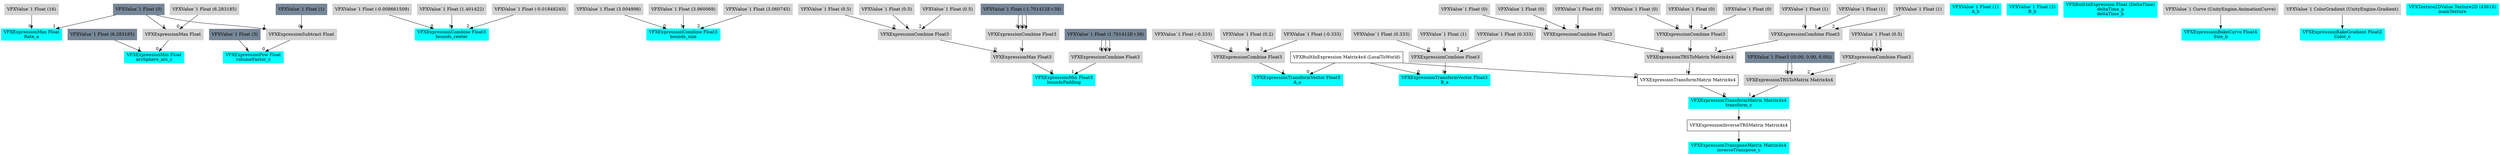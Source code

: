 digraph G {
node0 [shape="box" color="cyan" style="filled" label="VFXExpressionMax Float
Rate_a"]
node1 [shape="box" color="lightgray" style="filled" label="VFXValue`1 Float (16)"]
node2 [shape="box" color="lightslategray" style="filled" label="VFXValue`1 Float (0)"]
node3 [shape="box" color="cyan" style="filled" label="VFXExpressionCombine Float3
bounds_center"]
node4 [shape="box" color="lightgray" style="filled" label="VFXValue`1 Float (-0.008661509)"]
node5 [shape="box" color="lightgray" style="filled" label="VFXValue`1 Float (1.401422)"]
node6 [shape="box" color="lightgray" style="filled" label="VFXValue`1 Float (-0.01848245)"]
node7 [shape="box" color="cyan" style="filled" label="VFXExpressionCombine Float3
bounds_size"]
node8 [shape="box" color="lightgray" style="filled" label="VFXValue`1 Float (3.004998)"]
node9 [shape="box" color="lightgray" style="filled" label="VFXValue`1 Float (3.960069)"]
node10 [shape="box" color="lightgray" style="filled" label="VFXValue`1 Float (3.060745)"]
node11 [shape="box" color="cyan" style="filled" label="VFXExpressionMin Float3
boundsPadding"]
node12 [shape="box" color="lightgray" style="filled" label="VFXExpressionMax Float3"]
node13 [shape="box" color="lightgray" style="filled" label="VFXExpressionCombine Float3"]
node14 [shape="box" color="lightgray" style="filled" label="VFXValue`1 Float (0.5)"]
node15 [shape="box" color="lightgray" style="filled" label="VFXValue`1 Float (0.5)"]
node16 [shape="box" color="lightgray" style="filled" label="VFXValue`1 Float (0.5)"]
node17 [shape="box" color="lightgray" style="filled" label="VFXExpressionCombine Float3"]
node18 [shape="box" color="lightslategray" style="filled" label="VFXValue`1 Float (-1.701412E+38)"]
node19 [shape="box" color="lightgray" style="filled" label="VFXExpressionCombine Float3"]
node20 [shape="box" color="lightslategray" style="filled" label="VFXValue`1 Float (1.701412E+38)"]
node21 [shape="box" color="cyan" style="filled" label="VFXExpressionTransformVector Float3
A_a"]
node22 [shape="box" label="VFXBuiltInExpression Matrix4x4 (LocalToWorld)"]
node23 [shape="box" color="lightgray" style="filled" label="VFXExpressionCombine Float3"]
node24 [shape="box" color="lightgray" style="filled" label="VFXValue`1 Float (-0.333)"]
node25 [shape="box" color="lightgray" style="filled" label="VFXValue`1 Float (0.2)"]
node26 [shape="box" color="lightgray" style="filled" label="VFXValue`1 Float (-0.333)"]
node27 [shape="box" color="cyan" style="filled" label="VFXExpressionTransformVector Float3
B_a"]
node28 [shape="box" color="lightgray" style="filled" label="VFXExpressionCombine Float3"]
node29 [shape="box" color="lightgray" style="filled" label="VFXValue`1 Float (0.333)"]
node30 [shape="box" color="lightgray" style="filled" label="VFXValue`1 Float (1)"]
node31 [shape="box" color="lightgray" style="filled" label="VFXValue`1 Float (0.333)"]
node32 [shape="box" color="cyan" style="filled" label="VFXValue`1 Float (1)
A_b"]
node33 [shape="box" color="cyan" style="filled" label="VFXValue`1 Float (3)
B_b"]
node34 [shape="box" color="cyan" style="filled" label="VFXExpressionMin Float
arcSphere_arc_c"]
node35 [shape="box" color="lightgray" style="filled" label="VFXExpressionMax Float"]
node36 [shape="box" color="lightgray" style="filled" label="VFXValue`1 Float (6.283185)"]
node37 [shape="box" color="lightslategray" style="filled" label="VFXValue`1 Float (6.283185)"]
node38 [shape="box" color="cyan" style="filled" label="VFXExpressionTransformMatrix Matrix4x4
transform_c"]
node39 [shape="box" label="VFXExpressionTransformMatrix Matrix4x4"]
node40 [shape="box" color="lightgray" style="filled" label="VFXExpressionTRSToMatrix Matrix4x4"]
node41 [shape="box" color="lightgray" style="filled" label="VFXExpressionCombine Float3"]
node42 [shape="box" color="lightgray" style="filled" label="VFXValue`1 Float (0)"]
node43 [shape="box" color="lightgray" style="filled" label="VFXValue`1 Float (0)"]
node44 [shape="box" color="lightgray" style="filled" label="VFXValue`1 Float (0)"]
node45 [shape="box" color="lightgray" style="filled" label="VFXExpressionCombine Float3"]
node46 [shape="box" color="lightgray" style="filled" label="VFXValue`1 Float (0)"]
node47 [shape="box" color="lightgray" style="filled" label="VFXValue`1 Float (0)"]
node48 [shape="box" color="lightgray" style="filled" label="VFXValue`1 Float (0)"]
node49 [shape="box" color="lightgray" style="filled" label="VFXExpressionCombine Float3"]
node50 [shape="box" color="lightgray" style="filled" label="VFXValue`1 Float (1)"]
node51 [shape="box" color="lightgray" style="filled" label="VFXValue`1 Float (1)"]
node52 [shape="box" color="lightgray" style="filled" label="VFXValue`1 Float (1)"]
node53 [shape="box" color="lightgray" style="filled" label="VFXExpressionTRSToMatrix Matrix4x4"]
node54 [shape="box" color="lightslategray" style="filled" label="VFXValue`1 Float3 ((0.00, 0.00, 0.00))"]
node55 [shape="box" color="lightgray" style="filled" label="VFXExpressionCombine Float3"]
node56 [shape="box" color="lightgray" style="filled" label="VFXValue`1 Float (0.5)"]
node57 [shape="box" color="cyan" style="filled" label="VFXExpressionTransposeMatrix Matrix4x4
inverseTranspose_c"]
node58 [shape="box" label="VFXExpressionInverseTRSMatrix Matrix4x4"]
node59 [shape="box" color="cyan" style="filled" label="VFXExpressionPow Float
volumeFactor_c"]
node60 [shape="box" color="lightgray" style="filled" label="VFXExpressionSubtract Float"]
node61 [shape="box" color="lightslategray" style="filled" label="VFXValue`1 Float (1)"]
node62 [shape="box" color="lightslategray" style="filled" label="VFXValue`1 Float (3)"]
node63 [shape="box" color="cyan" style="filled" label="VFXBuiltInExpression Float (DeltaTime)
deltaTime_a
deltaTime_b"]
node64 [shape="box" color="cyan" style="filled" label="VFXExpressionBakeCurve Float4
Size_b"]
node65 [shape="box" color="lightgray" style="filled" label="VFXValue`1 Curve (UnityEngine.AnimationCurve)"]
node66 [shape="box" color="cyan" style="filled" label="VFXExpressionBakeGradient Float2
Color_c"]
node67 [shape="box" color="lightgray" style="filled" label="VFXValue`1 ColorGradient (UnityEngine.Gradient)"]
node68 [shape="box" color="cyan" style="filled" label="VFXTexture2DValue Texture2D (43616)
mainTexture"]
node1 -> node0 [headlabel="0"]
node2 -> node0 [headlabel="1"]
node4 -> node3 [headlabel="0"]
node5 -> node3 [headlabel="1"]
node6 -> node3 [headlabel="2"]
node8 -> node7 [headlabel="0"]
node9 -> node7 [headlabel="1"]
node10 -> node7 [headlabel="2"]
node12 -> node11 [headlabel="0"]
node19 -> node11 [headlabel="1"]
node13 -> node12 [headlabel="0"]
node17 -> node12 [headlabel="1"]
node14 -> node13 [headlabel="0"]
node15 -> node13 [headlabel="1"]
node16 -> node13 [headlabel="2"]
node18 -> node17 [headlabel="0"]
node18 -> node17 [headlabel="1"]
node18 -> node17 [headlabel="2"]
node20 -> node19 [headlabel="0"]
node20 -> node19 [headlabel="1"]
node20 -> node19 [headlabel="2"]
node22 -> node21 [headlabel="0"]
node23 -> node21 [headlabel="1"]
node24 -> node23 [headlabel="0"]
node25 -> node23 [headlabel="1"]
node26 -> node23 [headlabel="2"]
node22 -> node27 [headlabel="0"]
node28 -> node27 [headlabel="1"]
node29 -> node28 [headlabel="0"]
node30 -> node28 [headlabel="1"]
node31 -> node28 [headlabel="2"]
node35 -> node34 [headlabel="0"]
node37 -> node34 [headlabel="1"]
node36 -> node35 [headlabel="0"]
node2 -> node35 [headlabel="1"]
node39 -> node38 [headlabel="0"]
node53 -> node38 [headlabel="1"]
node22 -> node39 [headlabel="0"]
node40 -> node39 [headlabel="1"]
node41 -> node40 [headlabel="0"]
node45 -> node40 [headlabel="1"]
node49 -> node40 [headlabel="2"]
node42 -> node41 [headlabel="0"]
node43 -> node41 [headlabel="1"]
node44 -> node41 [headlabel="2"]
node46 -> node45 [headlabel="0"]
node47 -> node45 [headlabel="1"]
node48 -> node45 [headlabel="2"]
node50 -> node49 [headlabel="0"]
node51 -> node49 [headlabel="1"]
node52 -> node49 [headlabel="2"]
node54 -> node53 [headlabel="0"]
node54 -> node53 [headlabel="1"]
node55 -> node53 [headlabel="2"]
node56 -> node55 [headlabel="0"]
node56 -> node55 [headlabel="1"]
node56 -> node55 [headlabel="2"]
node58 -> node57 
node38 -> node58 
node60 -> node59 [headlabel="0"]
node62 -> node59 [headlabel="1"]
node61 -> node60 [headlabel="0"]
node2 -> node60 [headlabel="1"]
node65 -> node64 
node67 -> node66 
}
